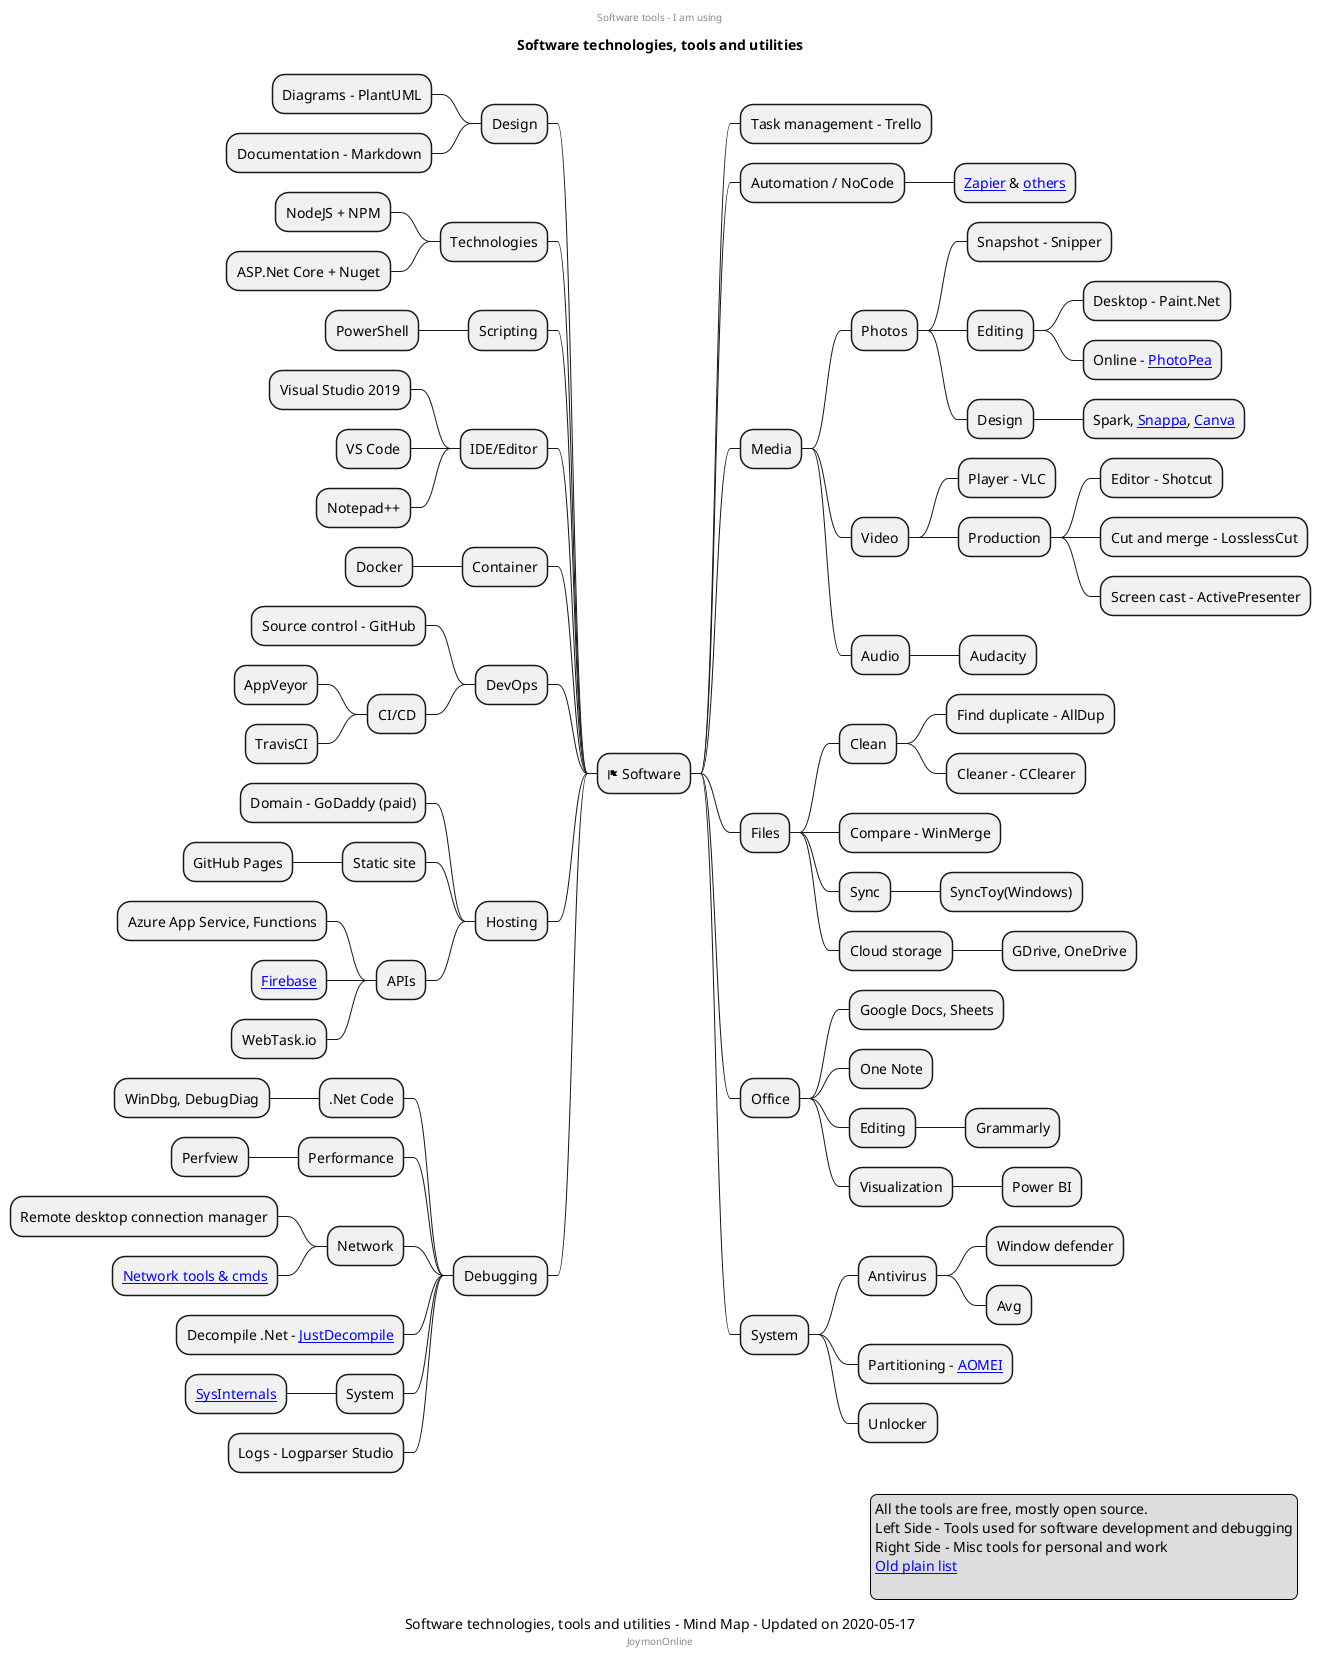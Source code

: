 @startmindmap
center header
Software tools - I am using
endheader
title Software technologies, tools and utilities
caption Software technologies, tools and utilities - Mind Map - Updated on 2020-05-17
center footer JoymonOnline
+ <&flag> Software
++ Task management - Trello
++ Automation / NoCode
+++ [[https://zapier.com/home Zapier]] & [[https://gist.github.com/joymon/89aeb18bef588895426b46a54e2ba970 others]]
++ Media
+++ Photos
++++ Snapshot - Snipper
++++ Editing
+++++ Desktop - Paint.Net
+++++ Online - [[https://www.photopea.com/ PhotoPea]]
++++ Design
+++++ Spark, [[https://snappa.com/ Snappa]], [[https://www.canva.com/ Canva]]
+++ Video
++++ Player - VLC
++++ Production
+++++ Editor - Shotcut
+++++ Cut and merge - LosslessCut
+++++ Screen cast - ActivePresenter
+++ Audio
++++ Audacity
++ Files
+++ Clean
++++ Find duplicate - AllDup
++++ Cleaner - CClearer
+++ Compare - WinMerge
+++ Sync
++++ SyncToy(Windows)
+++ Cloud storage
++++ GDrive, OneDrive
++ Office
+++ Google Docs, Sheets
+++ One Note
+++ Editing
++++ Grammarly
+++ Visualization
++++ Power BI
++ System
+++ Antivirus
++++ Window defender
++++ Avg
+++ Partitioning - [[https://www.diskpart.com/free-partition-manager.html AOMEI]]
+++ Unlocker
-- Design
--- Diagrams - PlantUML
--- Documentation - Markdown
-- Technologies
--- NodeJS + NPM
--- ASP.Net Core + Nuget
-- Scripting
--- PowerShell
-- IDE/Editor
--- Visual Studio 2019
--- VS Code
--- Notepad++
-- Container
--- Docker
-- DevOps
--- Source control - GitHub
--- CI/CD
---- AppVeyor
---- TravisCI
-- Hosting
--- Domain - GoDaddy (paid)
--- Static site
---- GitHub Pages
--- APIs
---- Azure App Service, Functions
---- [[https://firebase.google.com/pricing Firebase]]
---- WebTask.io
-- Debugging
--- .Net Code
---- WinDbg, DebugDiag
--- Performance
---- Perfview
--- Network
---- Remote desktop connection manager
---- [[http://www.plantuml.com/plantuml/proxy?fmt=svg&cache=no&src=https://raw.githubusercontent.com/mind-maps/software/master/debugging/windows-network-debugging.puml Network tools & cmds]]
--- Decompile .Net - [[https://www.telerik.com/products/decompiler.aspx JustDecompile]]
--- System
---- [[https://docs.microsoft.com/en-us/sysinternals/ SysInternals]]
--- Logs - Logparser Studio

legend right
All the tools are free, mostly open source.
Left Side - Tools used for software development and debugging
Right Side - Misc tools for personal and work
[[https://joymonscode.blogspot.com/2017/05/toolbox-for-open-source-developers.html Old plain list]]
  
endlegend

@endmindmap